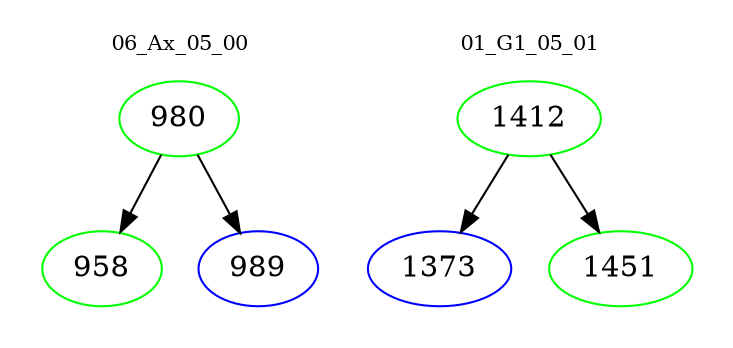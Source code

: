 digraph{
subgraph cluster_0 {
color = white
label = "06_Ax_05_00";
fontsize=10;
T0_980 [label="980", color="green"]
T0_980 -> T0_958 [color="black"]
T0_958 [label="958", color="green"]
T0_980 -> T0_989 [color="black"]
T0_989 [label="989", color="blue"]
}
subgraph cluster_1 {
color = white
label = "01_G1_05_01";
fontsize=10;
T1_1412 [label="1412", color="green"]
T1_1412 -> T1_1373 [color="black"]
T1_1373 [label="1373", color="blue"]
T1_1412 -> T1_1451 [color="black"]
T1_1451 [label="1451", color="green"]
}
}
